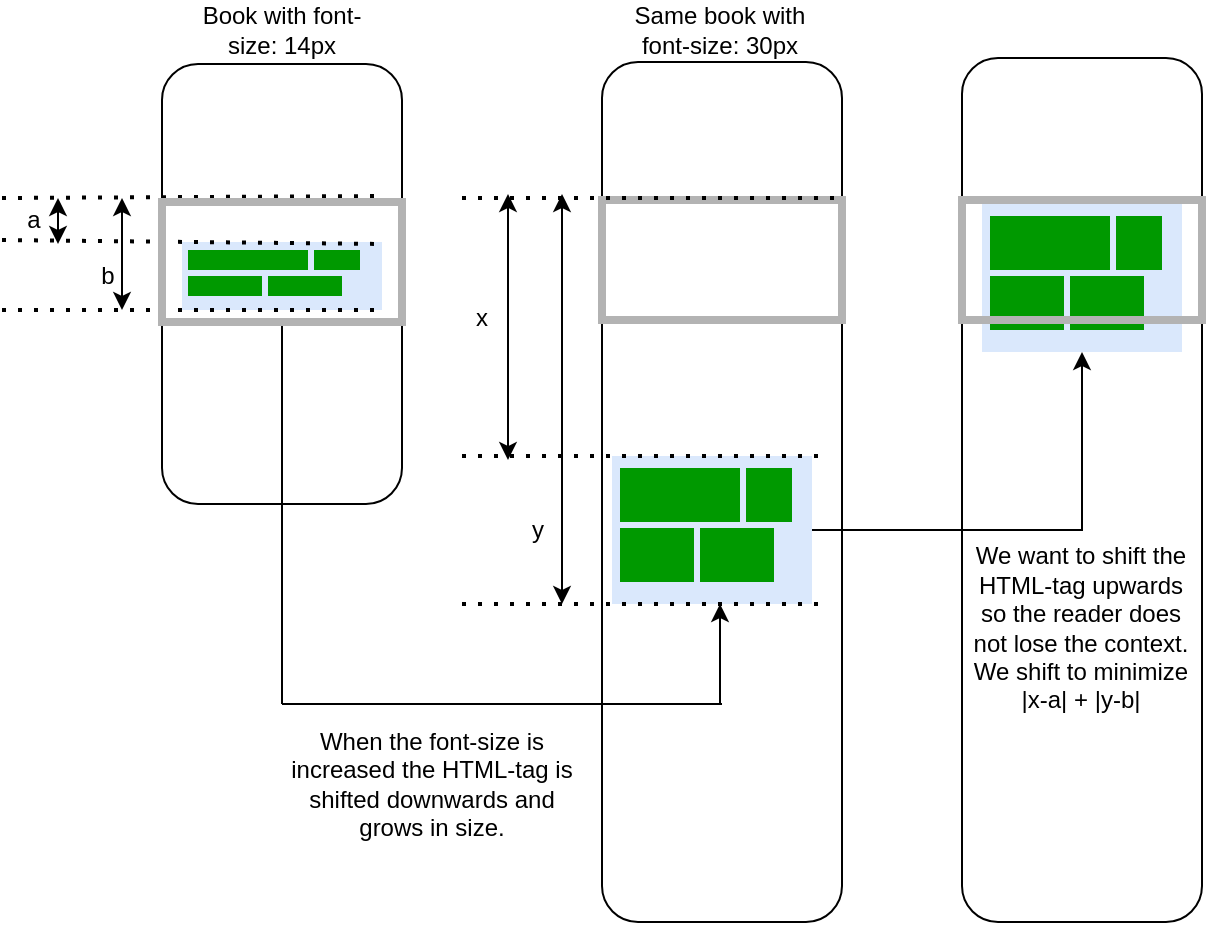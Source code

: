 <mxfile version="20.3.0" type="device"><diagram id="XDQMBEjK9OOY3azX9xos" name="Page-1"><mxGraphModel dx="1421" dy="865" grid="1" gridSize="10" guides="1" tooltips="1" connect="1" arrows="1" fold="1" page="1" pageScale="1" pageWidth="850" pageHeight="1100" math="0" shadow="0"><root><mxCell id="0"/><mxCell id="1" parent="0"/><mxCell id="GzMR-RKzWB9zXxGCpxV0-13" value="" style="rounded=1;whiteSpace=wrap;html=1;" vertex="1" parent="1"><mxGeometry x="560" y="187" width="120" height="432" as="geometry"/></mxCell><mxCell id="HkSgSdbpCZugkQpPuwUW-71" value="" style="rounded=1;whiteSpace=wrap;html=1;" parent="1" vertex="1"><mxGeometry x="380" y="189" width="120" height="430" as="geometry"/></mxCell><mxCell id="HkSgSdbpCZugkQpPuwUW-1" value="" style="rounded=1;whiteSpace=wrap;html=1;" parent="1" vertex="1"><mxGeometry x="160" y="190" width="120" height="220" as="geometry"/></mxCell><mxCell id="HkSgSdbpCZugkQpPuwUW-73" value="" style="rounded=0;whiteSpace=wrap;html=1;fillColor=none;strokeColor=#B3B3B3;strokeWidth=4;" parent="1" vertex="1"><mxGeometry x="380" y="258" width="120" height="60" as="geometry"/></mxCell><mxCell id="HkSgSdbpCZugkQpPuwUW-77" value="Book with font-size: 14px" style="text;html=1;strokeColor=none;fillColor=none;align=center;verticalAlign=middle;whiteSpace=wrap;rounded=0;strokeWidth=3;" parent="1" vertex="1"><mxGeometry x="170" y="158" width="100" height="30" as="geometry"/></mxCell><mxCell id="HkSgSdbpCZugkQpPuwUW-78" value="Same book with font-size: 30px" style="text;html=1;strokeColor=none;fillColor=none;align=center;verticalAlign=middle;whiteSpace=wrap;rounded=0;strokeWidth=3;" parent="1" vertex="1"><mxGeometry x="389" y="158" width="100" height="30" as="geometry"/></mxCell><mxCell id="GzMR-RKzWB9zXxGCpxV0-1" value="" style="rounded=0;whiteSpace=wrap;html=1;fillColor=#dae8fc;strokeColor=none;" vertex="1" parent="1"><mxGeometry x="170" y="279" width="100" height="34" as="geometry"/></mxCell><mxCell id="GzMR-RKzWB9zXxGCpxV0-2" value="" style="rounded=0;whiteSpace=wrap;html=1;fillColor=#009900;strokeColor=none;" vertex="1" parent="1"><mxGeometry x="173" y="283" width="60" height="10" as="geometry"/></mxCell><mxCell id="GzMR-RKzWB9zXxGCpxV0-3" value="" style="rounded=0;whiteSpace=wrap;html=1;fillColor=#009900;strokeColor=none;" vertex="1" parent="1"><mxGeometry x="236" y="283" width="23" height="10" as="geometry"/></mxCell><mxCell id="GzMR-RKzWB9zXxGCpxV0-4" value="" style="rounded=0;whiteSpace=wrap;html=1;fillColor=#009900;strokeColor=none;" vertex="1" parent="1"><mxGeometry x="173" y="296" width="37" height="10" as="geometry"/></mxCell><mxCell id="GzMR-RKzWB9zXxGCpxV0-5" value="" style="rounded=0;whiteSpace=wrap;html=1;fillColor=#009900;strokeColor=none;" vertex="1" parent="1"><mxGeometry x="213" y="296" width="37" height="10" as="geometry"/></mxCell><mxCell id="GzMR-RKzWB9zXxGCpxV0-24" style="edgeStyle=orthogonalEdgeStyle;rounded=0;orthogonalLoop=1;jettySize=auto;html=1;exitX=1;exitY=0.5;exitDx=0;exitDy=0;entryX=0.5;entryY=1;entryDx=0;entryDy=0;" edge="1" parent="1" source="GzMR-RKzWB9zXxGCpxV0-10" target="GzMR-RKzWB9zXxGCpxV0-19"><mxGeometry relative="1" as="geometry"/></mxCell><mxCell id="GzMR-RKzWB9zXxGCpxV0-10" value="" style="rounded=0;whiteSpace=wrap;html=1;fillColor=#dae8fc;strokeColor=none;" vertex="1" parent="1"><mxGeometry x="385" y="386" width="100" height="74" as="geometry"/></mxCell><mxCell id="GzMR-RKzWB9zXxGCpxV0-6" value="" style="rounded=0;whiteSpace=wrap;html=1;fillColor=#009900;strokeColor=none;" vertex="1" parent="1"><mxGeometry x="389" y="392" width="60" height="27" as="geometry"/></mxCell><mxCell id="GzMR-RKzWB9zXxGCpxV0-7" value="" style="rounded=0;whiteSpace=wrap;html=1;fillColor=#009900;strokeColor=none;" vertex="1" parent="1"><mxGeometry x="452" y="392" width="23" height="27" as="geometry"/></mxCell><mxCell id="GzMR-RKzWB9zXxGCpxV0-8" value="" style="rounded=0;whiteSpace=wrap;html=1;fillColor=#009900;strokeColor=none;" vertex="1" parent="1"><mxGeometry x="389" y="422" width="37" height="27" as="geometry"/></mxCell><mxCell id="GzMR-RKzWB9zXxGCpxV0-9" value="" style="rounded=0;whiteSpace=wrap;html=1;fillColor=#009900;strokeColor=none;" vertex="1" parent="1"><mxGeometry x="429" y="422" width="37" height="27" as="geometry"/></mxCell><mxCell id="GzMR-RKzWB9zXxGCpxV0-12" value="When the font-size is increased the HTML-tag is shifted downwards and grows in size." style="text;html=1;strokeColor=none;fillColor=none;align=center;verticalAlign=middle;whiteSpace=wrap;rounded=0;strokeWidth=4;" vertex="1" parent="1"><mxGeometry x="220" y="535" width="150" height="30" as="geometry"/></mxCell><mxCell id="GzMR-RKzWB9zXxGCpxV0-19" value="" style="rounded=0;whiteSpace=wrap;html=1;fillColor=#dae8fc;strokeColor=none;" vertex="1" parent="1"><mxGeometry x="570" y="260" width="100" height="74" as="geometry"/></mxCell><mxCell id="GzMR-RKzWB9zXxGCpxV0-20" value="" style="rounded=0;whiteSpace=wrap;html=1;fillColor=#009900;strokeColor=none;" vertex="1" parent="1"><mxGeometry x="574" y="266" width="60" height="27" as="geometry"/></mxCell><mxCell id="GzMR-RKzWB9zXxGCpxV0-21" value="" style="rounded=0;whiteSpace=wrap;html=1;fillColor=#009900;strokeColor=none;" vertex="1" parent="1"><mxGeometry x="637" y="266" width="23" height="27" as="geometry"/></mxCell><mxCell id="GzMR-RKzWB9zXxGCpxV0-22" value="" style="rounded=0;whiteSpace=wrap;html=1;fillColor=#009900;strokeColor=none;" vertex="1" parent="1"><mxGeometry x="574" y="296" width="37" height="27" as="geometry"/></mxCell><mxCell id="GzMR-RKzWB9zXxGCpxV0-23" value="" style="rounded=0;whiteSpace=wrap;html=1;fillColor=#009900;strokeColor=none;" vertex="1" parent="1"><mxGeometry x="614" y="296" width="37" height="27" as="geometry"/></mxCell><mxCell id="GzMR-RKzWB9zXxGCpxV0-25" value="We want to shift the HTML-tag upwards so the reader does not lose the context.&lt;br&gt;We shift to minimize |x-a| + |y-b|" style="text;html=1;strokeColor=none;fillColor=none;align=center;verticalAlign=middle;whiteSpace=wrap;rounded=0;strokeWidth=4;" vertex="1" parent="1"><mxGeometry x="564" y="457" width="111" height="30" as="geometry"/></mxCell><mxCell id="GzMR-RKzWB9zXxGCpxV0-46" value="" style="endArrow=classic;startArrow=classic;html=1;rounded=0;exitX=0;exitY=0;exitDx=0;exitDy=0;" edge="1" parent="1"><mxGeometry width="50" height="50" relative="1" as="geometry"><mxPoint x="108" y="280" as="sourcePoint"/><mxPoint x="108" y="257" as="targetPoint"/></mxGeometry></mxCell><mxCell id="GzMR-RKzWB9zXxGCpxV0-55" value="" style="endArrow=none;dashed=1;html=1;dashPattern=1 3;strokeWidth=2;rounded=0;entryX=1;entryY=1;entryDx=0;entryDy=0;" edge="1" parent="1"><mxGeometry width="50" height="50" relative="1" as="geometry"><mxPoint x="80" y="313" as="sourcePoint"/><mxPoint x="270" y="313" as="targetPoint"/></mxGeometry></mxCell><mxCell id="GzMR-RKzWB9zXxGCpxV0-56" value="" style="endArrow=none;dashed=1;html=1;dashPattern=1 3;strokeWidth=2;rounded=0;entryX=1;entryY=1;entryDx=0;entryDy=0;" edge="1" parent="1"><mxGeometry width="50" height="50" relative="1" as="geometry"><mxPoint x="80" y="278" as="sourcePoint"/><mxPoint x="270" y="280" as="targetPoint"/></mxGeometry></mxCell><mxCell id="GzMR-RKzWB9zXxGCpxV0-57" value="" style="endArrow=none;dashed=1;html=1;dashPattern=1 3;strokeWidth=2;rounded=0;entryX=1;entryY=1;entryDx=0;entryDy=0;exitX=0.25;exitY=0;exitDx=0;exitDy=0;" edge="1" parent="1"><mxGeometry width="50" height="50" relative="1" as="geometry"><mxPoint x="80" y="257" as="sourcePoint"/><mxPoint x="271" y="256" as="targetPoint"/></mxGeometry></mxCell><mxCell id="GzMR-RKzWB9zXxGCpxV0-58" value="" style="endArrow=classic;startArrow=classic;html=1;rounded=0;" edge="1" parent="1"><mxGeometry width="50" height="50" relative="1" as="geometry"><mxPoint x="140" y="313" as="sourcePoint"/><mxPoint x="140" y="257" as="targetPoint"/></mxGeometry></mxCell><mxCell id="GzMR-RKzWB9zXxGCpxV0-59" value="" style="endArrow=none;dashed=1;html=1;dashPattern=1 3;strokeWidth=2;rounded=0;" edge="1" parent="1"><mxGeometry width="50" height="50" relative="1" as="geometry"><mxPoint x="310" y="460" as="sourcePoint"/><mxPoint x="490" y="460" as="targetPoint"/></mxGeometry></mxCell><mxCell id="GzMR-RKzWB9zXxGCpxV0-60" value="" style="endArrow=none;dashed=1;html=1;dashPattern=1 3;strokeWidth=2;rounded=0;" edge="1" parent="1"><mxGeometry width="50" height="50" relative="1" as="geometry"><mxPoint x="310" y="386" as="sourcePoint"/><mxPoint x="490" y="386" as="targetPoint"/></mxGeometry></mxCell><mxCell id="GzMR-RKzWB9zXxGCpxV0-61" value="" style="endArrow=none;dashed=1;html=1;dashPattern=1 3;strokeWidth=2;rounded=0;entryX=1;entryY=1;entryDx=0;entryDy=0;" edge="1" parent="1"><mxGeometry width="50" height="50" relative="1" as="geometry"><mxPoint x="310" y="257" as="sourcePoint"/><mxPoint x="499" y="257" as="targetPoint"/></mxGeometry></mxCell><mxCell id="GzMR-RKzWB9zXxGCpxV0-62" value="" style="endArrow=classic;startArrow=classic;html=1;rounded=0;" edge="1" parent="1"><mxGeometry width="50" height="50" relative="1" as="geometry"><mxPoint x="360" y="460" as="sourcePoint"/><mxPoint x="360" y="255" as="targetPoint"/></mxGeometry></mxCell><mxCell id="GzMR-RKzWB9zXxGCpxV0-64" value="" style="endArrow=classic;startArrow=classic;html=1;rounded=0;" edge="1" parent="1"><mxGeometry width="50" height="50" relative="1" as="geometry"><mxPoint x="333" y="388" as="sourcePoint"/><mxPoint x="333" y="255" as="targetPoint"/></mxGeometry></mxCell><mxCell id="GzMR-RKzWB9zXxGCpxV0-65" value="" style="endArrow=none;html=1;rounded=0;" edge="1" parent="1"><mxGeometry width="50" height="50" relative="1" as="geometry"><mxPoint x="220" y="510" as="sourcePoint"/><mxPoint x="220" y="320" as="targetPoint"/></mxGeometry></mxCell><mxCell id="GzMR-RKzWB9zXxGCpxV0-66" value="" style="endArrow=none;html=1;rounded=0;" edge="1" parent="1"><mxGeometry width="50" height="50" relative="1" as="geometry"><mxPoint x="440" y="510" as="sourcePoint"/><mxPoint x="220" y="510" as="targetPoint"/></mxGeometry></mxCell><mxCell id="GzMR-RKzWB9zXxGCpxV0-67" value="" style="endArrow=classic;html=1;rounded=0;" edge="1" parent="1"><mxGeometry width="50" height="50" relative="1" as="geometry"><mxPoint x="439" y="510" as="sourcePoint"/><mxPoint x="439" y="460" as="targetPoint"/></mxGeometry></mxCell><mxCell id="GzMR-RKzWB9zXxGCpxV0-70" value="b" style="text;html=1;strokeColor=none;fillColor=none;align=center;verticalAlign=middle;whiteSpace=wrap;rounded=0;strokeWidth=4;" vertex="1" parent="1"><mxGeometry x="113" y="281" width="40" height="30" as="geometry"/></mxCell><mxCell id="GzMR-RKzWB9zXxGCpxV0-71" value="x" style="text;html=1;strokeColor=none;fillColor=none;align=center;verticalAlign=middle;whiteSpace=wrap;rounded=0;strokeWidth=4;" vertex="1" parent="1"><mxGeometry x="300" y="302" width="40" height="30" as="geometry"/></mxCell><mxCell id="GzMR-RKzWB9zXxGCpxV0-72" value="y" style="text;html=1;strokeColor=none;fillColor=none;align=center;verticalAlign=middle;whiteSpace=wrap;rounded=0;strokeWidth=4;" vertex="1" parent="1"><mxGeometry x="328" y="408.38" width="40" height="30" as="geometry"/></mxCell><mxCell id="GzMR-RKzWB9zXxGCpxV0-73" value="" style="rounded=0;whiteSpace=wrap;html=1;fillColor=none;strokeColor=#B3B3B3;strokeWidth=4;" vertex="1" parent="1"><mxGeometry x="560" y="258" width="120" height="60" as="geometry"/></mxCell><mxCell id="GzMR-RKzWB9zXxGCpxV0-74" value="a" style="text;html=1;strokeColor=none;fillColor=none;align=center;verticalAlign=middle;whiteSpace=wrap;rounded=0;strokeWidth=4;" vertex="1" parent="1"><mxGeometry x="86" y="253" width="20" height="30" as="geometry"/></mxCell><mxCell id="HkSgSdbpCZugkQpPuwUW-3" value="" style="rounded=0;whiteSpace=wrap;html=1;fillColor=none;strokeColor=#B3B3B3;strokeWidth=4;" parent="1" vertex="1"><mxGeometry x="160" y="259" width="120" height="60" as="geometry"/></mxCell></root></mxGraphModel></diagram></mxfile>